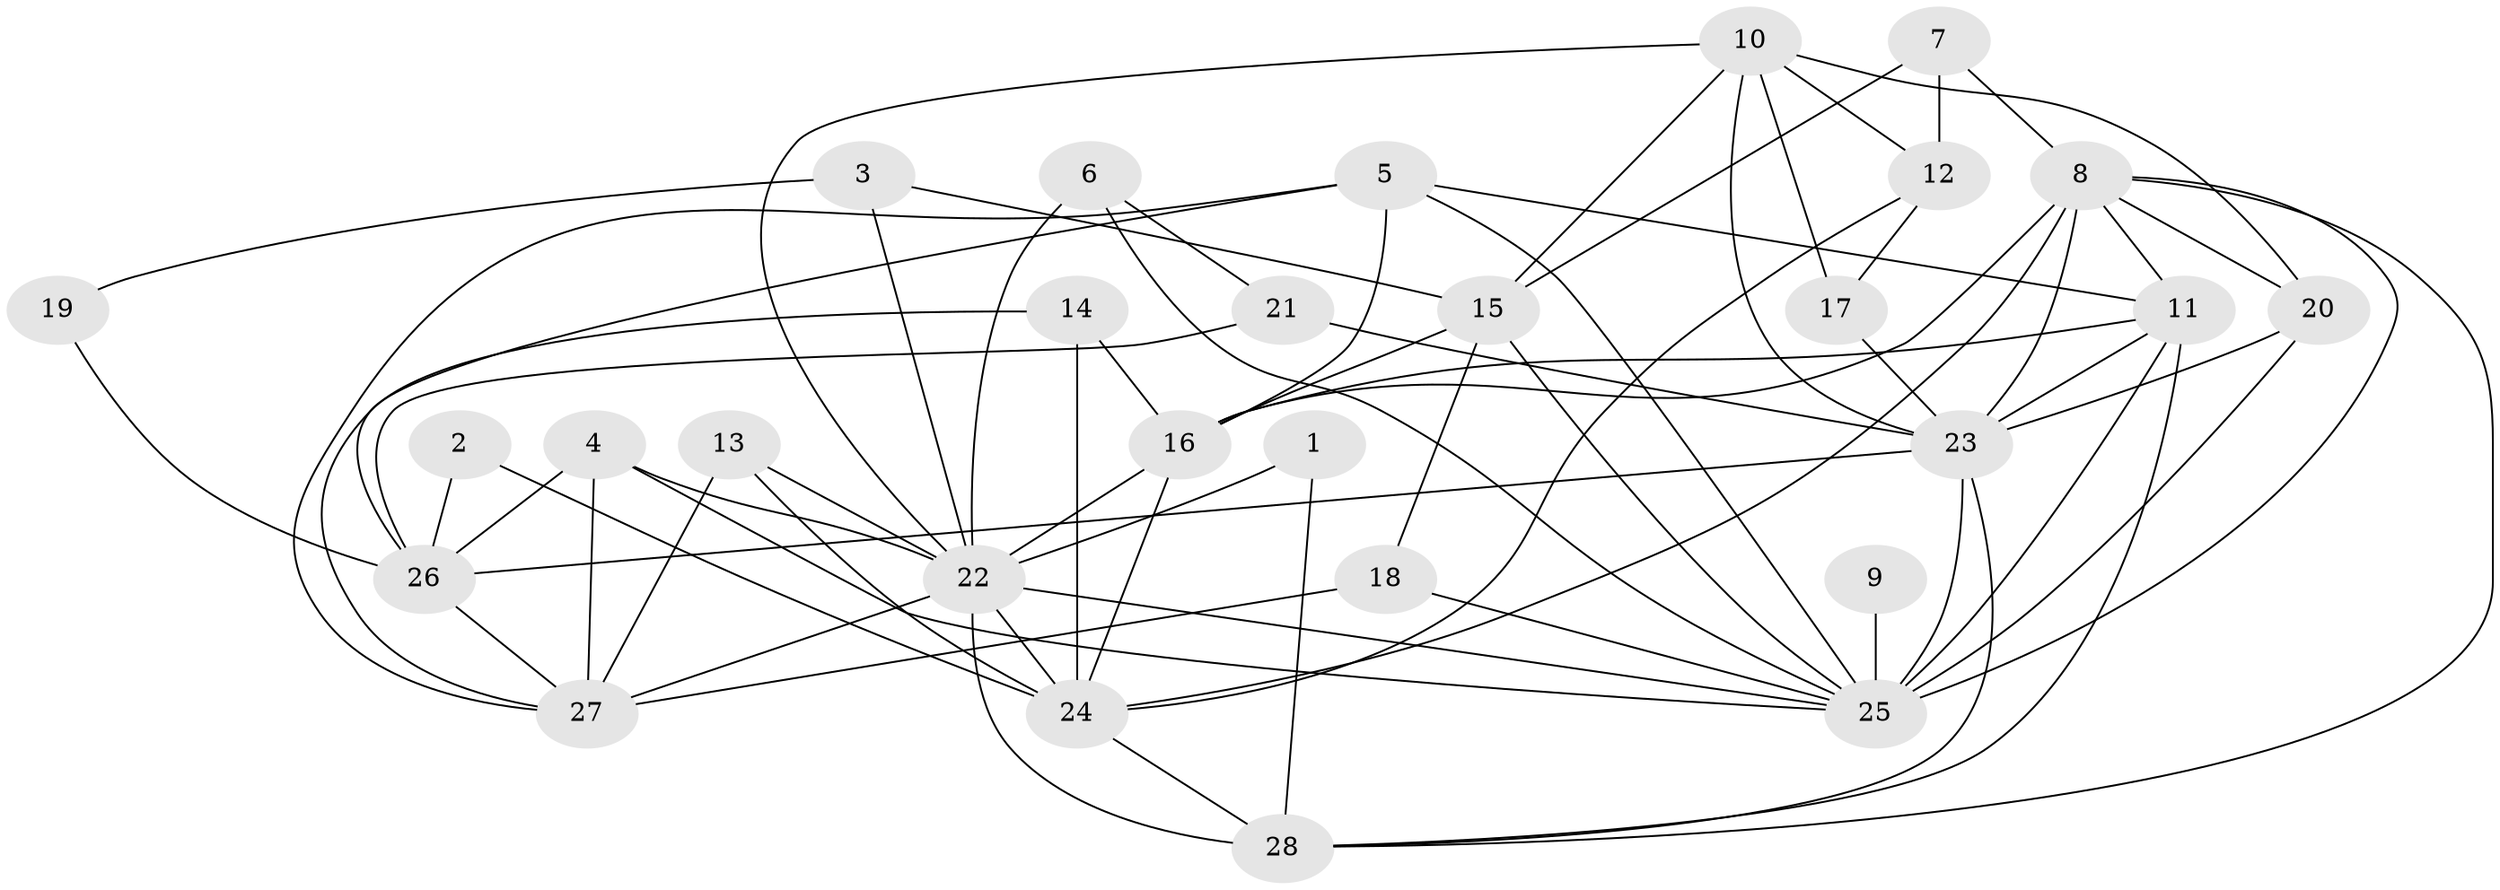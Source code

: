 // original degree distribution, {2: 0.14285714285714285, 5: 0.10714285714285714, 3: 0.26785714285714285, 4: 0.30357142857142855, 6: 0.125, 8: 0.03571428571428571, 7: 0.017857142857142856}
// Generated by graph-tools (version 1.1) at 2025/26/03/09/25 03:26:16]
// undirected, 28 vertices, 70 edges
graph export_dot {
graph [start="1"]
  node [color=gray90,style=filled];
  1;
  2;
  3;
  4;
  5;
  6;
  7;
  8;
  9;
  10;
  11;
  12;
  13;
  14;
  15;
  16;
  17;
  18;
  19;
  20;
  21;
  22;
  23;
  24;
  25;
  26;
  27;
  28;
  1 -- 22 [weight=1.0];
  1 -- 28 [weight=1.0];
  2 -- 24 [weight=1.0];
  2 -- 26 [weight=1.0];
  3 -- 15 [weight=1.0];
  3 -- 19 [weight=2.0];
  3 -- 22 [weight=1.0];
  4 -- 22 [weight=1.0];
  4 -- 25 [weight=1.0];
  4 -- 26 [weight=1.0];
  4 -- 27 [weight=1.0];
  5 -- 11 [weight=1.0];
  5 -- 16 [weight=1.0];
  5 -- 25 [weight=1.0];
  5 -- 26 [weight=1.0];
  5 -- 27 [weight=1.0];
  6 -- 21 [weight=1.0];
  6 -- 22 [weight=2.0];
  6 -- 25 [weight=1.0];
  7 -- 8 [weight=1.0];
  7 -- 12 [weight=1.0];
  7 -- 15 [weight=1.0];
  8 -- 11 [weight=1.0];
  8 -- 16 [weight=1.0];
  8 -- 20 [weight=1.0];
  8 -- 23 [weight=2.0];
  8 -- 24 [weight=1.0];
  8 -- 25 [weight=1.0];
  8 -- 28 [weight=1.0];
  9 -- 25 [weight=2.0];
  10 -- 12 [weight=2.0];
  10 -- 15 [weight=1.0];
  10 -- 17 [weight=1.0];
  10 -- 20 [weight=1.0];
  10 -- 22 [weight=2.0];
  10 -- 23 [weight=1.0];
  11 -- 16 [weight=1.0];
  11 -- 23 [weight=1.0];
  11 -- 25 [weight=1.0];
  11 -- 28 [weight=1.0];
  12 -- 17 [weight=1.0];
  12 -- 24 [weight=1.0];
  13 -- 22 [weight=1.0];
  13 -- 24 [weight=1.0];
  13 -- 27 [weight=1.0];
  14 -- 16 [weight=1.0];
  14 -- 24 [weight=1.0];
  14 -- 27 [weight=1.0];
  15 -- 16 [weight=1.0];
  15 -- 18 [weight=1.0];
  15 -- 25 [weight=1.0];
  16 -- 22 [weight=1.0];
  16 -- 24 [weight=1.0];
  17 -- 23 [weight=1.0];
  18 -- 25 [weight=1.0];
  18 -- 27 [weight=1.0];
  19 -- 26 [weight=1.0];
  20 -- 23 [weight=1.0];
  20 -- 25 [weight=2.0];
  21 -- 23 [weight=1.0];
  21 -- 26 [weight=2.0];
  22 -- 24 [weight=2.0];
  22 -- 25 [weight=1.0];
  22 -- 27 [weight=1.0];
  22 -- 28 [weight=2.0];
  23 -- 25 [weight=2.0];
  23 -- 26 [weight=1.0];
  23 -- 28 [weight=1.0];
  24 -- 28 [weight=1.0];
  26 -- 27 [weight=1.0];
}
